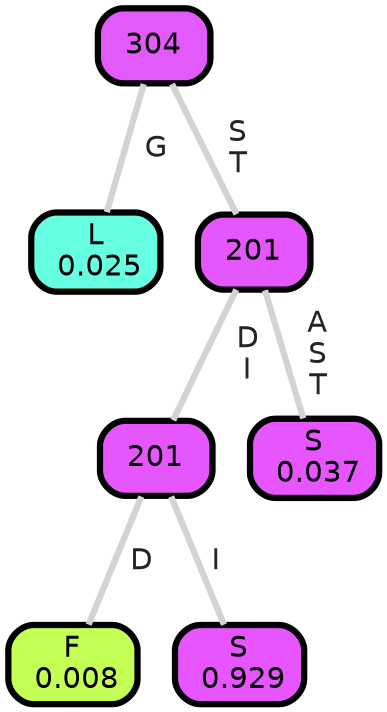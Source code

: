 graph Tree {
node [shape=box, style="filled, rounded",color="black",penwidth="3",fontcolor="black",                 fontname=helvetica] ;
graph [ranksep="0 equally", splines=straight,                 bgcolor=transparent, dpi=200] ;
edge [fontname=helvetica, fontweight=bold,fontcolor=grey14,color=lightgray] ;
0 [label="L
 0.025", fillcolor="#67ffe2"] ;
1 [label="304", fillcolor="#e35afc"] ;
2 [label="F
 0.008", fillcolor="#c4ff55"] ;
3 [label="201", fillcolor="#e656fd"] ;
4 [label="S
 0.929", fillcolor="#e755fe"] ;
5 [label="201", fillcolor="#e656fd"] ;
6 [label="S
 0.037", fillcolor="#e755ff"] ;
1 -- 0 [label=" G",penwidth=3] ;
1 -- 5 [label=" S\n T",penwidth=3] ;
3 -- 2 [label=" D",penwidth=3] ;
3 -- 4 [label=" I",penwidth=3] ;
5 -- 3 [label=" D\n I",penwidth=3] ;
5 -- 6 [label=" A\n S\n T",penwidth=3] ;
{rank = same;}}
